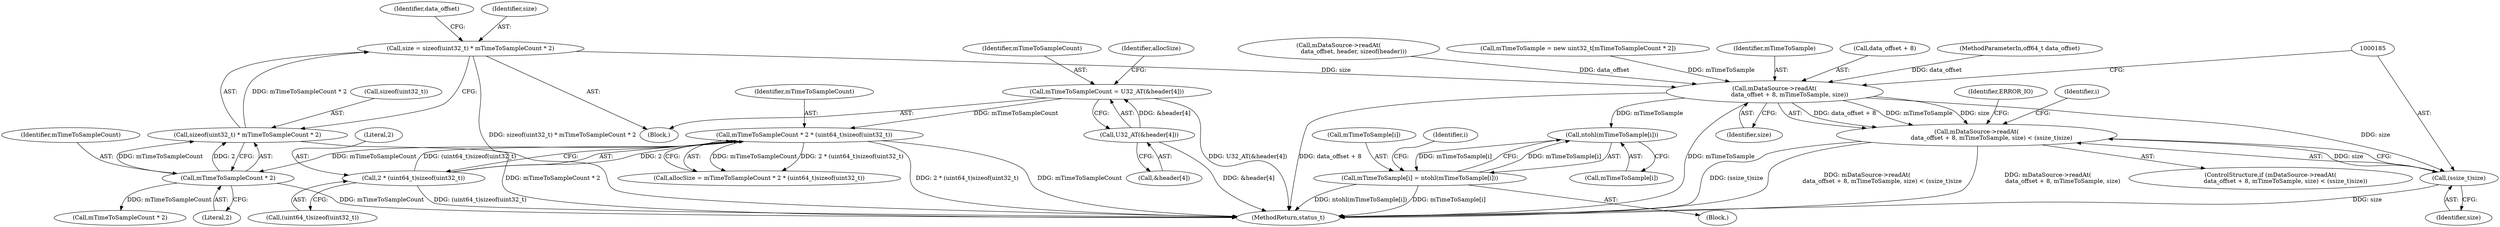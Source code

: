 digraph "0_Android_cf1581c66c2ad8c5b1aaca2e43e350cf5974f46d_1@API" {
"1000168" [label="(Call,size = sizeof(uint32_t) * mTimeToSampleCount * 2)"];
"1000170" [label="(Call,sizeof(uint32_t) * mTimeToSampleCount * 2)"];
"1000173" [label="(Call,mTimeToSampleCount * 2)"];
"1000148" [label="(Call,mTimeToSampleCount * 2 * (uint64_t)sizeof(uint32_t))"];
"1000138" [label="(Call,mTimeToSampleCount = U32_AT(&header[4]))"];
"1000140" [label="(Call,U32_AT(&header[4]))"];
"1000150" [label="(Call,2 * (uint64_t)sizeof(uint32_t))"];
"1000178" [label="(Call,mDataSource->readAt(\n                data_offset + 8, mTimeToSample, size))"];
"1000177" [label="(Call,mDataSource->readAt(\n                data_offset + 8, mTimeToSample, size) < (ssize_t)size)"];
"1000184" [label="(Call,(ssize_t)size)"];
"1000207" [label="(Call,ntohl(mTimeToSample[i]))"];
"1000203" [label="(Call,mTimeToSample[i] = ntohl(mTimeToSample[i]))"];
"1000118" [label="(Call,mDataSource->readAt(\n                data_offset, header, sizeof(header)))"];
"1000204" [label="(Call,mTimeToSample[i])"];
"1000178" [label="(Call,mDataSource->readAt(\n                data_offset + 8, mTimeToSample, size))"];
"1000163" [label="(Call,mTimeToSample = new uint32_t[mTimeToSampleCount * 2])"];
"1000213" [label="(MethodReturn,status_t)"];
"1000186" [label="(Identifier,size)"];
"1000183" [label="(Identifier,size)"];
"1000193" [label="(Identifier,i)"];
"1000189" [label="(Identifier,ERROR_IO)"];
"1000182" [label="(Identifier,mTimeToSample)"];
"1000208" [label="(Call,mTimeToSample[i])"];
"1000139" [label="(Identifier,mTimeToSampleCount)"];
"1000168" [label="(Call,size = sizeof(uint32_t) * mTimeToSampleCount * 2)"];
"1000149" [label="(Identifier,mTimeToSampleCount)"];
"1000152" [label="(Call,(uint64_t)sizeof(uint32_t))"];
"1000151" [label="(Literal,2)"];
"1000203" [label="(Call,mTimeToSample[i] = ntohl(mTimeToSample[i]))"];
"1000202" [label="(Block,)"];
"1000179" [label="(Call,data_offset + 8)"];
"1000174" [label="(Identifier,mTimeToSampleCount)"];
"1000170" [label="(Call,sizeof(uint32_t) * mTimeToSampleCount * 2)"];
"1000150" [label="(Call,2 * (uint64_t)sizeof(uint32_t))"];
"1000197" [label="(Call,mTimeToSampleCount * 2)"];
"1000184" [label="(Call,(ssize_t)size)"];
"1000147" [label="(Identifier,allocSize)"];
"1000207" [label="(Call,ntohl(mTimeToSample[i]))"];
"1000180" [label="(Identifier,data_offset)"];
"1000177" [label="(Call,mDataSource->readAt(\n                data_offset + 8, mTimeToSample, size) < (ssize_t)size)"];
"1000101" [label="(MethodParameterIn,off64_t data_offset)"];
"1000169" [label="(Identifier,size)"];
"1000176" [label="(ControlStructure,if (mDataSource->readAt(\n                data_offset + 8, mTimeToSample, size) < (ssize_t)size))"];
"1000146" [label="(Call,allocSize = mTimeToSampleCount * 2 * (uint64_t)sizeof(uint32_t))"];
"1000148" [label="(Call,mTimeToSampleCount * 2 * (uint64_t)sizeof(uint32_t))"];
"1000138" [label="(Call,mTimeToSampleCount = U32_AT(&header[4]))"];
"1000173" [label="(Call,mTimeToSampleCount * 2)"];
"1000171" [label="(Call,sizeof(uint32_t))"];
"1000175" [label="(Literal,2)"];
"1000201" [label="(Identifier,i)"];
"1000141" [label="(Call,&header[4])"];
"1000140" [label="(Call,U32_AT(&header[4]))"];
"1000103" [label="(Block,)"];
"1000168" -> "1000103"  [label="AST: "];
"1000168" -> "1000170"  [label="CFG: "];
"1000169" -> "1000168"  [label="AST: "];
"1000170" -> "1000168"  [label="AST: "];
"1000180" -> "1000168"  [label="CFG: "];
"1000168" -> "1000213"  [label="DDG: sizeof(uint32_t) * mTimeToSampleCount * 2"];
"1000170" -> "1000168"  [label="DDG: mTimeToSampleCount * 2"];
"1000168" -> "1000178"  [label="DDG: size"];
"1000170" -> "1000173"  [label="CFG: "];
"1000171" -> "1000170"  [label="AST: "];
"1000173" -> "1000170"  [label="AST: "];
"1000170" -> "1000213"  [label="DDG: mTimeToSampleCount * 2"];
"1000173" -> "1000170"  [label="DDG: mTimeToSampleCount"];
"1000173" -> "1000170"  [label="DDG: 2"];
"1000173" -> "1000175"  [label="CFG: "];
"1000174" -> "1000173"  [label="AST: "];
"1000175" -> "1000173"  [label="AST: "];
"1000173" -> "1000213"  [label="DDG: mTimeToSampleCount"];
"1000148" -> "1000173"  [label="DDG: mTimeToSampleCount"];
"1000173" -> "1000197"  [label="DDG: mTimeToSampleCount"];
"1000148" -> "1000146"  [label="AST: "];
"1000148" -> "1000150"  [label="CFG: "];
"1000149" -> "1000148"  [label="AST: "];
"1000150" -> "1000148"  [label="AST: "];
"1000146" -> "1000148"  [label="CFG: "];
"1000148" -> "1000213"  [label="DDG: mTimeToSampleCount"];
"1000148" -> "1000213"  [label="DDG: 2 * (uint64_t)sizeof(uint32_t)"];
"1000148" -> "1000146"  [label="DDG: mTimeToSampleCount"];
"1000148" -> "1000146"  [label="DDG: 2 * (uint64_t)sizeof(uint32_t)"];
"1000138" -> "1000148"  [label="DDG: mTimeToSampleCount"];
"1000150" -> "1000148"  [label="DDG: 2"];
"1000150" -> "1000148"  [label="DDG: (uint64_t)sizeof(uint32_t)"];
"1000138" -> "1000103"  [label="AST: "];
"1000138" -> "1000140"  [label="CFG: "];
"1000139" -> "1000138"  [label="AST: "];
"1000140" -> "1000138"  [label="AST: "];
"1000147" -> "1000138"  [label="CFG: "];
"1000138" -> "1000213"  [label="DDG: U32_AT(&header[4])"];
"1000140" -> "1000138"  [label="DDG: &header[4]"];
"1000140" -> "1000141"  [label="CFG: "];
"1000141" -> "1000140"  [label="AST: "];
"1000140" -> "1000213"  [label="DDG: &header[4]"];
"1000150" -> "1000152"  [label="CFG: "];
"1000151" -> "1000150"  [label="AST: "];
"1000152" -> "1000150"  [label="AST: "];
"1000150" -> "1000213"  [label="DDG: (uint64_t)sizeof(uint32_t)"];
"1000178" -> "1000177"  [label="AST: "];
"1000178" -> "1000183"  [label="CFG: "];
"1000179" -> "1000178"  [label="AST: "];
"1000182" -> "1000178"  [label="AST: "];
"1000183" -> "1000178"  [label="AST: "];
"1000185" -> "1000178"  [label="CFG: "];
"1000178" -> "1000213"  [label="DDG: data_offset + 8"];
"1000178" -> "1000213"  [label="DDG: mTimeToSample"];
"1000178" -> "1000177"  [label="DDG: data_offset + 8"];
"1000178" -> "1000177"  [label="DDG: mTimeToSample"];
"1000178" -> "1000177"  [label="DDG: size"];
"1000118" -> "1000178"  [label="DDG: data_offset"];
"1000101" -> "1000178"  [label="DDG: data_offset"];
"1000163" -> "1000178"  [label="DDG: mTimeToSample"];
"1000178" -> "1000184"  [label="DDG: size"];
"1000178" -> "1000207"  [label="DDG: mTimeToSample"];
"1000177" -> "1000176"  [label="AST: "];
"1000177" -> "1000184"  [label="CFG: "];
"1000184" -> "1000177"  [label="AST: "];
"1000189" -> "1000177"  [label="CFG: "];
"1000193" -> "1000177"  [label="CFG: "];
"1000177" -> "1000213"  [label="DDG: mDataSource->readAt(\n                data_offset + 8, mTimeToSample, size)"];
"1000177" -> "1000213"  [label="DDG: (ssize_t)size"];
"1000177" -> "1000213"  [label="DDG: mDataSource->readAt(\n                data_offset + 8, mTimeToSample, size) < (ssize_t)size"];
"1000184" -> "1000177"  [label="DDG: size"];
"1000184" -> "1000186"  [label="CFG: "];
"1000185" -> "1000184"  [label="AST: "];
"1000186" -> "1000184"  [label="AST: "];
"1000184" -> "1000213"  [label="DDG: size"];
"1000207" -> "1000203"  [label="AST: "];
"1000207" -> "1000208"  [label="CFG: "];
"1000208" -> "1000207"  [label="AST: "];
"1000203" -> "1000207"  [label="CFG: "];
"1000207" -> "1000203"  [label="DDG: mTimeToSample[i]"];
"1000203" -> "1000207"  [label="DDG: mTimeToSample[i]"];
"1000203" -> "1000202"  [label="AST: "];
"1000204" -> "1000203"  [label="AST: "];
"1000201" -> "1000203"  [label="CFG: "];
"1000203" -> "1000213"  [label="DDG: ntohl(mTimeToSample[i])"];
"1000203" -> "1000213"  [label="DDG: mTimeToSample[i]"];
}
